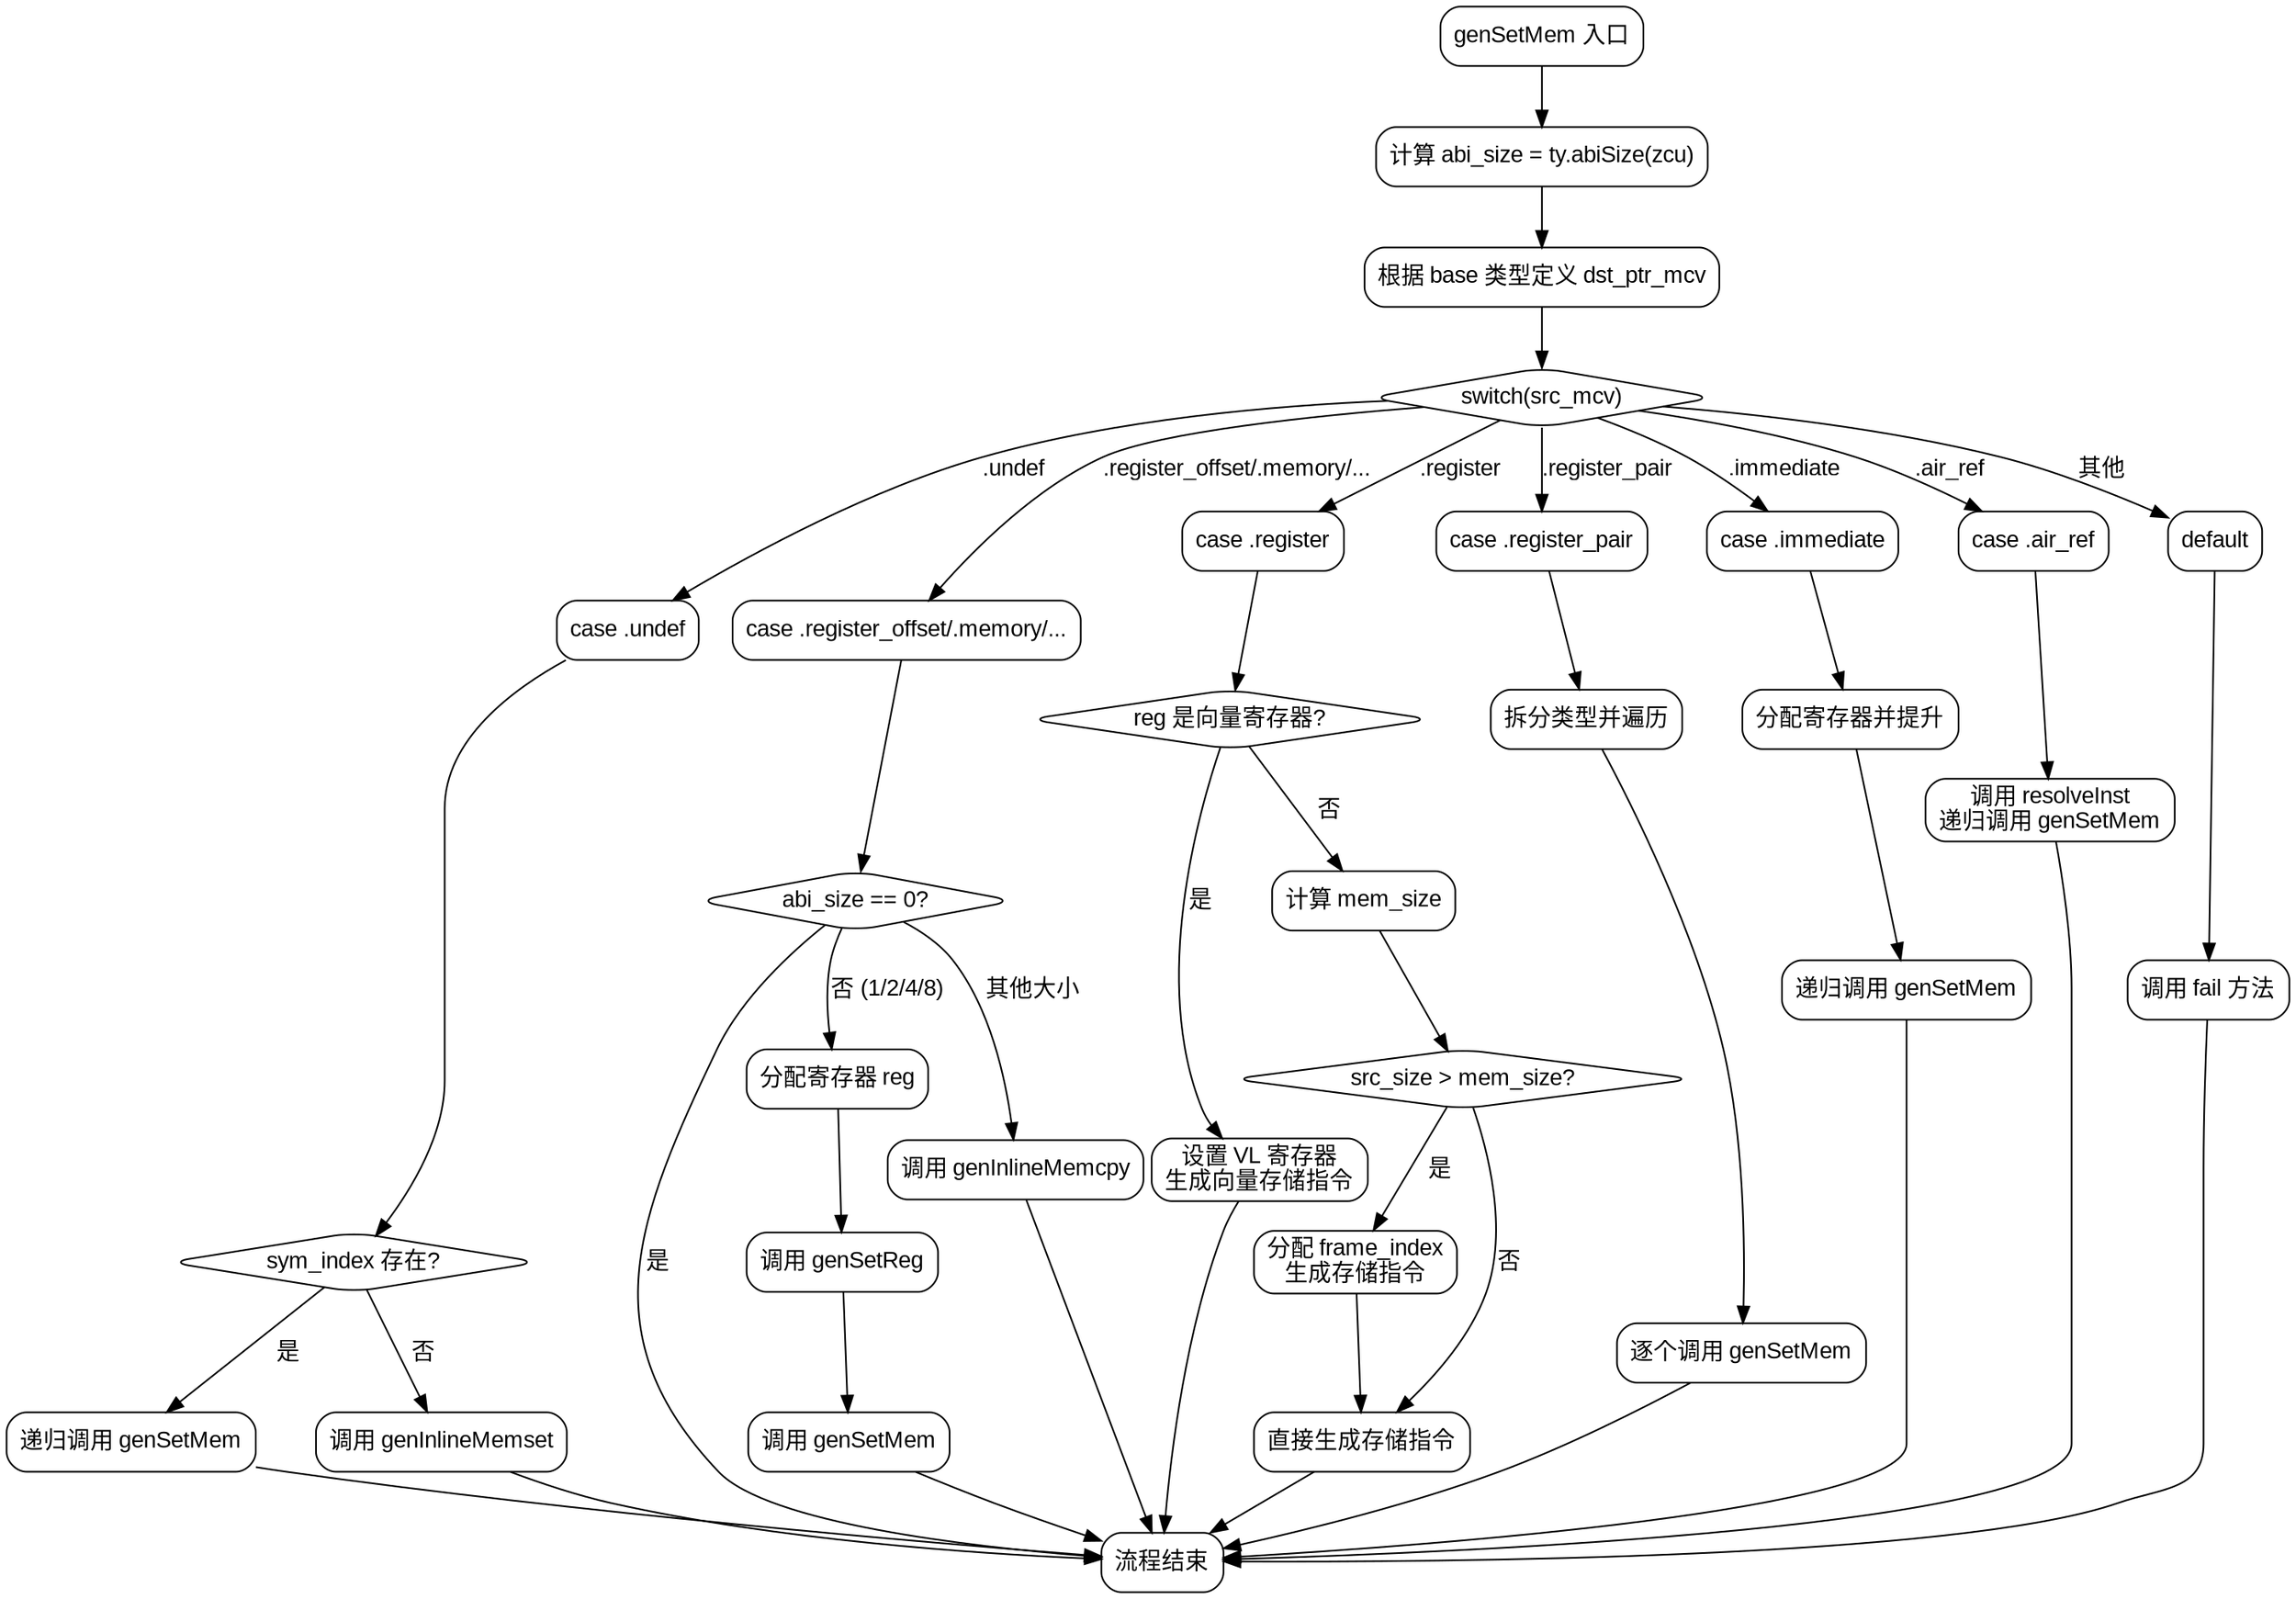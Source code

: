 
digraph genSetMem {
    graph [fontname="Arial", nodesep=0.5, ranksep=0.5];
    node [fontname="Arial", shape=box, style="rounded"];
    edge [fontname="Arial"];

    start [label="genSetMem 入口"];
    end [label="流程结束"];

    // 公共变量定义
    define_abi_size [label="计算 abi_size = ty.abiSize(zcu)"];
    define_dst_ptr_mcv [label="根据 base 类型定义 dst_ptr_mcv"];

    // src_mcv 类型分支
    switch_src_mcv [label="switch(src_mcv)", shape=diamond];
    undef_case [label="case .undef"];
    register_offset_case [label="case .register_offset/.memory/..."];
    register_case [label="case .register"];
    register_pair_case [label="case .register_pair"];
    immediate_case [label="case .immediate"];
    air_ref_case [label="case .air_ref"];
    default_case [label="default"];

    // undef 分支逻辑
    undef_sym_check [label="sym_index 存在?", shape=diamond];
    undef_recursive_call [label="递归调用 genSetMem"];
    undef_inline_memset [label="调用 genInlineMemset"];

    // register_offset/memory/... 分支逻辑
    abi_size_zero [label="abi_size == 0?", shape=diamond];
    alloc_reg [label="分配寄存器 reg"];
    gen_set_reg [label="调用 genSetReg"];
    gen_set_mem [label="调用 genSetMem"];
    inline_memcpy [label="调用 genInlineMemcpy"];

    // register 分支逻辑
    check_vector [label="reg 是向量寄存器?", shape=diamond];
    vector_handle [label="设置 VL 寄存器\n生成向量存储指令"];
    mem_size_logic [label="计算 mem_size"];
    check_src_size [label="src_size > mem_size?", shape=diamond];
    frame_alloc [label="分配 frame_index\n生成存储指令"];
    direct_store [label="直接生成存储指令"];

    // register_pair 分支逻辑
    split_type [label="拆分类型并遍历"];
    pair_store [label="逐个调用 genSetMem"];

    // immediate 分支逻辑
    promote_reg [label="分配寄存器并提升"];
    imm_recursive_call [label="递归调用 genSetMem"];

    // air_ref 分支逻辑
    resolve_inst [label="调用 resolveInst\n递归调用 genSetMem"];

    // default 分支逻辑
    fail_call [label="调用 fail 方法"];

    // 连接节点
    start -> define_abi_size -> define_dst_ptr_mcv -> switch_src_mcv;

    switch_src_mcv -> undef_case [label=".undef"];
    switch_src_mcv -> register_offset_case [label=".register_offset/.memory/..."];
    switch_src_mcv -> register_case [label=".register"];
    switch_src_mcv -> register_pair_case [label=".register_pair"];
    switch_src_mcv -> immediate_case [label=".immediate"];
    switch_src_mcv -> air_ref_case [label=".air_ref"];
    switch_src_mcv -> default_case [label="其他"];

    // undef 分支
    undef_case -> undef_sym_check;
    undef_sym_check -> undef_recursive_call [label="是"];
    undef_sym_check -> undef_inline_memset [label="否"];
    undef_recursive_call -> end;
    undef_inline_memset -> end;

    // register_offset/memory/... 分支
    register_offset_case -> abi_size_zero;
    abi_size_zero -> end [label="是"];
    abi_size_zero -> alloc_reg [label="否 (1/2/4/8)"];
    alloc_reg -> gen_set_reg -> gen_set_mem -> end;
    abi_size_zero -> inline_memcpy [label="其他大小"];
    inline_memcpy -> end;

    // register 分支
    register_case -> check_vector;
    check_vector -> vector_handle [label="是"];
    vector_handle -> end;
    check_vector -> mem_size_logic [label="否"];
    mem_size_logic -> check_src_size;
    check_src_size -> frame_alloc [label="是"];
    frame_alloc -> direct_store -> end;
    check_src_size -> direct_store [label="否"];

    // register_pair 分支
    register_pair_case -> split_type -> pair_store -> end;

    // immediate 分支
    immediate_case -> promote_reg -> imm_recursive_call -> end;

    // air_ref 分支
    air_ref_case -> resolve_inst -> end;

    // default 分支
    default_case -> fail_call -> end;

    // 公共结束点
    {rank=same; end}
}
